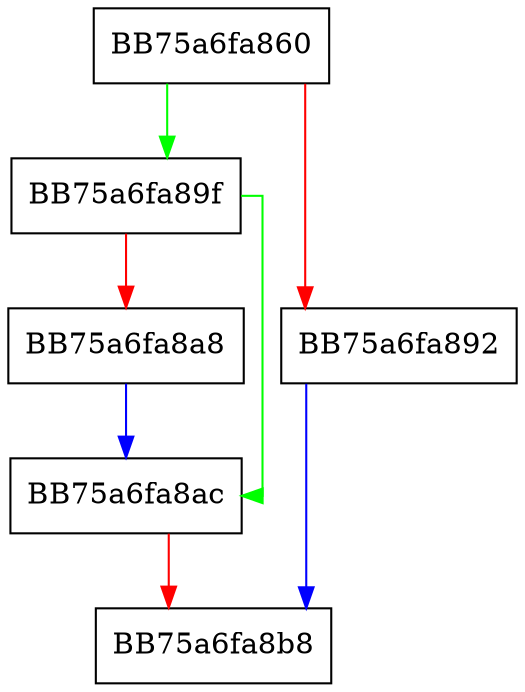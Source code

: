 digraph OnDequeueEnter {
  node [shape="box"];
  graph [splines=ortho];
  BB75a6fa860 -> BB75a6fa89f [color="green"];
  BB75a6fa860 -> BB75a6fa892 [color="red"];
  BB75a6fa892 -> BB75a6fa8b8 [color="blue"];
  BB75a6fa89f -> BB75a6fa8ac [color="green"];
  BB75a6fa89f -> BB75a6fa8a8 [color="red"];
  BB75a6fa8a8 -> BB75a6fa8ac [color="blue"];
  BB75a6fa8ac -> BB75a6fa8b8 [color="red"];
}